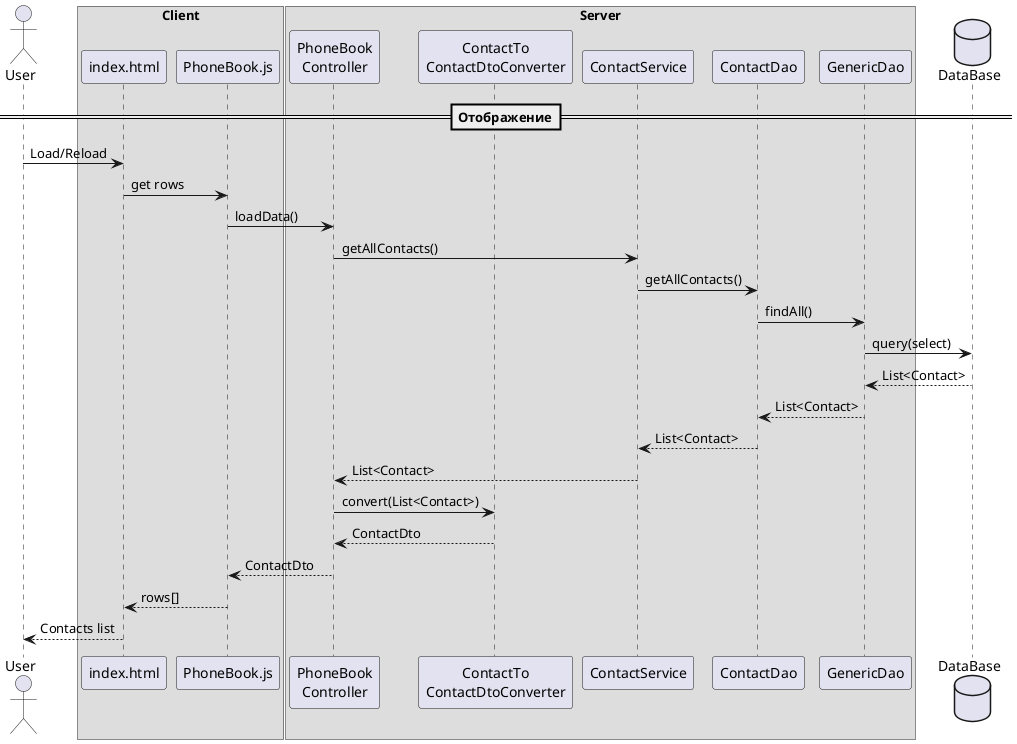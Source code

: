 @startuml

actor User

box "Client"
participant index.html as index
participant PhoneBook.js as PhoneBook
end box

box "Server"
participant "PhoneBook\nController" as PhoneBookController
participant "ContactTo\nContactDtoConverter" as Converter
participant ContactService
participant ContactDao
participant GenericDao
end box

database DataBase

==Отображение==

User->index: Load/Reload
index->PhoneBook: get rows
PhoneBook->PhoneBookController: loadData()
PhoneBookController->ContactService: getAllContacts()
ContactService->ContactDao: getAllContacts()
ContactDao->GenericDao: findAll()
GenericDao->DataBase: query(select)
DataBase-->GenericDao: List<Contact>
GenericDao-->ContactDao: List<Contact>
ContactDao-->ContactService: List<Contact>
ContactService-->PhoneBookController: List<Contact>
PhoneBookController->Converter: convert(List<Contact>)
Converter-->PhoneBookController: ContactDto
PhoneBookController-->PhoneBook: ContactDto
PhoneBook-->index: rows[]
index-->User: Contacts list

@enduml